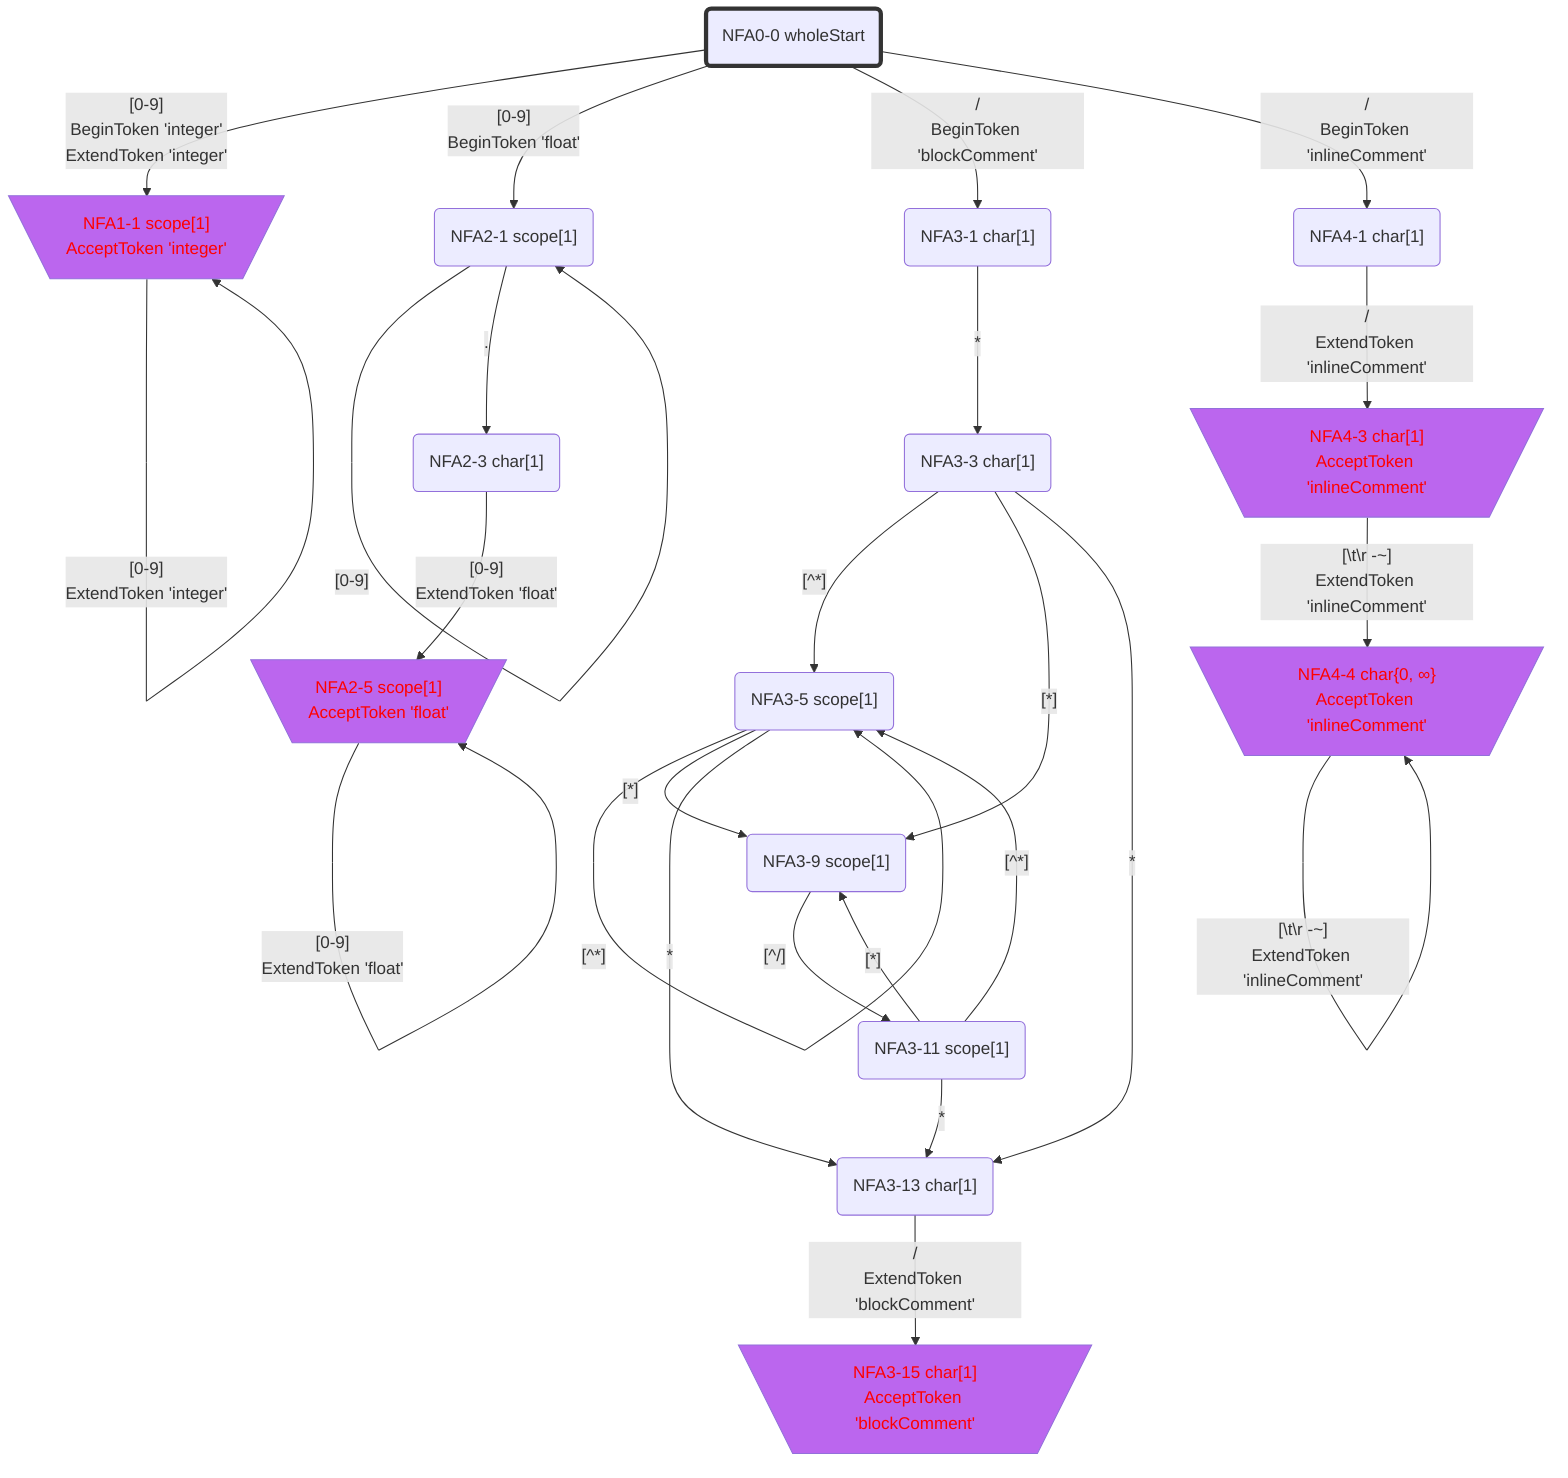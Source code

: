 flowchart
classDef c0001 color:#FF0000;
classDef c0010 stroke-dasharray: 10 10;
classDef c0011 stroke-dasharray: 10 10,color:#FF0000;
classDef c0100 fill:#BB66EE;
classDef c0101 fill:#BB66EE,color:#FF0000;
classDef c0110 fill:#BB66EE,stroke-dasharray: 10 10;
classDef c0111 fill:#BB66EE,stroke-dasharray: 10 10,color:#FF0000;
classDef c1000 stroke:#333,stroke-width:4px;
classDef c1001 stroke:#333,stroke-width:4px,color:#FF0000;
classDef c1010 stroke:#333,stroke-width:4px,stroke-dasharray: 10 10;
classDef c1011 stroke:#333,stroke-width:4px,stroke-dasharray: 10 10,color:#FF0000;
classDef c1100 stroke:#333,stroke-width:4px,fill:#BB66EE;
classDef c1101 stroke:#333,stroke-width:4px,fill:#BB66EE,color:#FF0000;
classDef c1110 stroke:#333,stroke-width:4px,fill:#BB66EE,stroke-dasharray: 10 10;
classDef c1111 stroke:#333,stroke-width:4px,fill:#BB66EE,stroke-dasharray: 10 10,color:#FF0000;
NFA0_0_46769243("NFA0-0 wholeStart")
class NFA0_0_46769243 c1000;
NFA1_1_20109663[\"NFA1-1 scope[1]
AcceptToken 'integer'"/]
class NFA1_1_20109663 c0101;
NFA2_1_18270010("NFA2-1 scope[1]")
NFA3_1_30212363("NFA3-1 char[1]")
NFA4_1_3475817("NFA4-1 char[1]")
NFA2_3_31282356("NFA2-3 char[1]")
NFA3_3_54932709("NFA3-3 char[1]")
NFA4_3_13105749[\"NFA4-3 char[1]
AcceptToken 'inlineComment'"/]
class NFA4_3_13105749 c0101;
NFA2_5_50842877[\"NFA2-5 scope[1]
AcceptToken 'float'"/]
class NFA2_5_50842877 c0101;
NFA3_5_20364417("NFA3-5 scope[1]")
NFA3_9_24632334("NFA3-9 scope[1]")
NFA3_13_49062032("NFA3-13 char[1]")
NFA4_4_38905106[\"NFA4-4 char{0, ∞}
AcceptToken 'inlineComment'"/]
class NFA4_4_38905106 c0101;
NFA3_11_64305920("NFA3-11 scope[1]")
NFA3_15_14601642[\"NFA3-15 char[1]
AcceptToken 'blockComment'"/]
class NFA3_15_14601642 c0101;
NFA0_0_46769243 -->|"[0-9]
BeginToken 'integer'
ExtendToken 'integer'"|NFA1_1_20109663
NFA0_0_46769243 -->|"[0-9]
BeginToken 'float'"|NFA2_1_18270010
NFA0_0_46769243 -->|"/
BeginToken 'blockComment'"|NFA3_1_30212363
NFA0_0_46769243 -->|"/
BeginToken 'inlineComment'"|NFA4_1_3475817
NFA1_1_20109663 -->|"[0-9]
ExtendToken 'integer'"|NFA1_1_20109663
NFA2_1_18270010 -->|"[0-9]"|NFA2_1_18270010
NFA2_1_18270010 -->|"."|NFA2_3_31282356
NFA3_1_30212363 -->|"*"|NFA3_3_54932709
NFA4_1_3475817 -->|"/
ExtendToken 'inlineComment'"|NFA4_3_13105749
NFA2_3_31282356 -->|"[0-9]
ExtendToken 'float'"|NFA2_5_50842877
NFA3_3_54932709 -->|"[^*]"|NFA3_5_20364417
NFA3_3_54932709 -->|"[*]"|NFA3_9_24632334
NFA3_3_54932709 -->|"*"|NFA3_13_49062032
NFA4_3_13105749 -->|"[#92;t#92;r#32;-~]
ExtendToken 'inlineComment'"|NFA4_4_38905106
NFA2_5_50842877 -->|"[0-9]
ExtendToken 'float'"|NFA2_5_50842877
NFA3_5_20364417 -->|"[^*]"|NFA3_5_20364417
NFA3_5_20364417 -->|"[*]"|NFA3_9_24632334
NFA3_5_20364417 -->|"*"|NFA3_13_49062032
NFA3_9_24632334 -->|"[^/]"|NFA3_11_64305920
NFA3_13_49062032 -->|"/
ExtendToken 'blockComment'"|NFA3_15_14601642
NFA4_4_38905106 -->|"[#92;t#92;r#32;-~]
ExtendToken 'inlineComment'"|NFA4_4_38905106
NFA3_11_64305920 -->|"[^*]"|NFA3_5_20364417
NFA3_11_64305920 -->|"[*]"|NFA3_9_24632334
NFA3_11_64305920 -->|"*"|NFA3_13_49062032